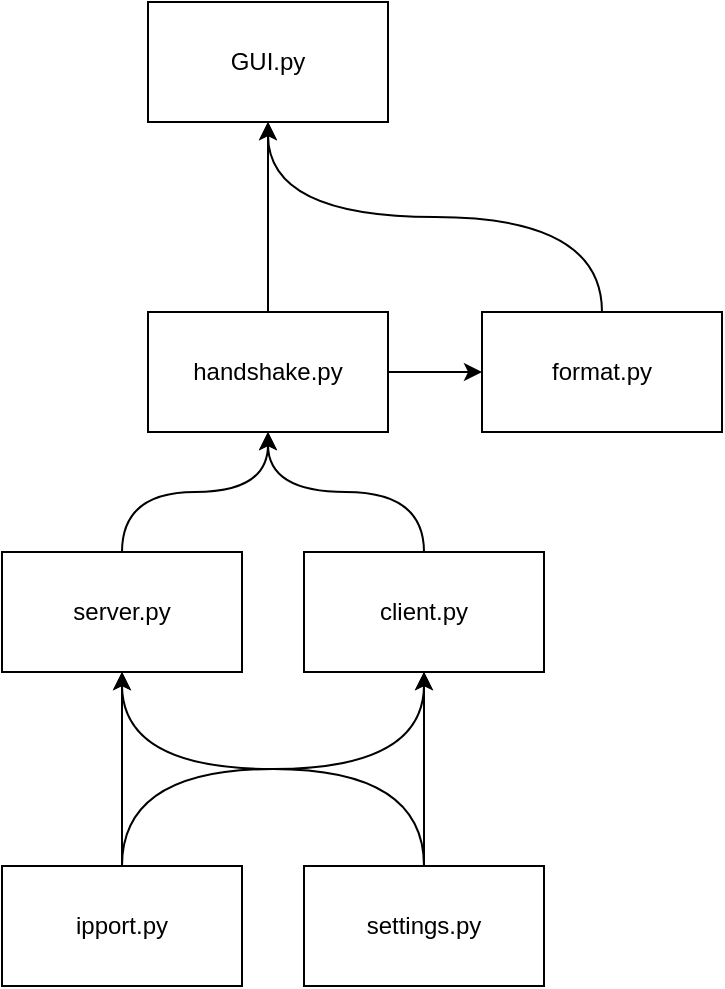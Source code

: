 <mxfile>
    <diagram id="sBYURluQs10vFqok7sFV" name="第 1 页">
        <mxGraphModel dx="1000" dy="952" grid="1" gridSize="10" guides="1" tooltips="1" connect="1" arrows="1" fold="1" page="0" pageScale="1" pageWidth="827" pageHeight="1169" math="0" shadow="0">
            <root>
                <mxCell id="0"/>
                <mxCell id="1" parent="0"/>
                <mxCell id="2" value="GUI.py" style="rounded=0;whiteSpace=wrap;html=1;" vertex="1" parent="1">
                    <mxGeometry x="33" y="-395" width="120" height="60" as="geometry"/>
                </mxCell>
                <mxCell id="10" style="edgeStyle=orthogonalEdgeStyle;curved=1;html=1;exitX=0.5;exitY=0;exitDx=0;exitDy=0;" edge="1" parent="1" source="3" target="2">
                    <mxGeometry relative="1" as="geometry"/>
                </mxCell>
                <mxCell id="12" style="edgeStyle=orthogonalEdgeStyle;curved=1;html=1;exitX=1;exitY=0.5;exitDx=0;exitDy=0;entryX=0;entryY=0.5;entryDx=0;entryDy=0;" edge="1" parent="1" source="3" target="11">
                    <mxGeometry relative="1" as="geometry"/>
                </mxCell>
                <mxCell id="3" value="handshake.py" style="rounded=0;whiteSpace=wrap;html=1;" vertex="1" parent="1">
                    <mxGeometry x="33" y="-240" width="120" height="60" as="geometry"/>
                </mxCell>
                <mxCell id="6" style="edgeStyle=orthogonalEdgeStyle;html=1;exitX=0.5;exitY=0;exitDx=0;exitDy=0;entryX=0.5;entryY=1;entryDx=0;entryDy=0;curved=1;" edge="1" parent="1" source="4" target="3">
                    <mxGeometry relative="1" as="geometry"/>
                </mxCell>
                <mxCell id="4" value="server.py" style="rounded=0;whiteSpace=wrap;html=1;" vertex="1" parent="1">
                    <mxGeometry x="-40" y="-120" width="120" height="60" as="geometry"/>
                </mxCell>
                <mxCell id="9" style="edgeStyle=orthogonalEdgeStyle;curved=1;html=1;exitX=0.5;exitY=0;exitDx=0;exitDy=0;entryX=0.5;entryY=1;entryDx=0;entryDy=0;" edge="1" parent="1" source="5" target="3">
                    <mxGeometry relative="1" as="geometry"/>
                </mxCell>
                <mxCell id="5" value="client.py" style="rounded=0;whiteSpace=wrap;html=1;" vertex="1" parent="1">
                    <mxGeometry x="111" y="-120" width="120" height="60" as="geometry"/>
                </mxCell>
                <mxCell id="13" style="edgeStyle=orthogonalEdgeStyle;curved=1;html=1;exitX=0.5;exitY=0;exitDx=0;exitDy=0;" edge="1" parent="1" source="11" target="2">
                    <mxGeometry relative="1" as="geometry"/>
                </mxCell>
                <mxCell id="11" value="format.py" style="rounded=0;whiteSpace=wrap;html=1;" vertex="1" parent="1">
                    <mxGeometry x="200" y="-240" width="120" height="60" as="geometry"/>
                </mxCell>
                <mxCell id="16" style="edgeStyle=orthogonalEdgeStyle;curved=1;html=1;exitX=0.5;exitY=0;exitDx=0;exitDy=0;entryX=0.5;entryY=1;entryDx=0;entryDy=0;" edge="1" parent="1" source="14" target="4">
                    <mxGeometry relative="1" as="geometry"/>
                </mxCell>
                <mxCell id="17" style="edgeStyle=orthogonalEdgeStyle;curved=1;html=1;exitX=0.5;exitY=0;exitDx=0;exitDy=0;entryX=0.5;entryY=1;entryDx=0;entryDy=0;" edge="1" parent="1" source="14" target="5">
                    <mxGeometry relative="1" as="geometry"/>
                </mxCell>
                <mxCell id="14" value="ipport.py" style="rounded=0;whiteSpace=wrap;html=1;" vertex="1" parent="1">
                    <mxGeometry x="-40" y="37" width="120" height="60" as="geometry"/>
                </mxCell>
                <mxCell id="18" style="edgeStyle=orthogonalEdgeStyle;curved=1;html=1;exitX=0.5;exitY=0;exitDx=0;exitDy=0;entryX=0.5;entryY=1;entryDx=0;entryDy=0;" edge="1" parent="1" source="15" target="5">
                    <mxGeometry relative="1" as="geometry"/>
                </mxCell>
                <mxCell id="19" style="edgeStyle=orthogonalEdgeStyle;curved=1;html=1;exitX=0.5;exitY=0;exitDx=0;exitDy=0;entryX=0.5;entryY=1;entryDx=0;entryDy=0;" edge="1" parent="1" source="15" target="4">
                    <mxGeometry relative="1" as="geometry"/>
                </mxCell>
                <mxCell id="15" value="settings.py" style="rounded=0;whiteSpace=wrap;html=1;" vertex="1" parent="1">
                    <mxGeometry x="111" y="37" width="120" height="60" as="geometry"/>
                </mxCell>
            </root>
        </mxGraphModel>
    </diagram>
</mxfile>